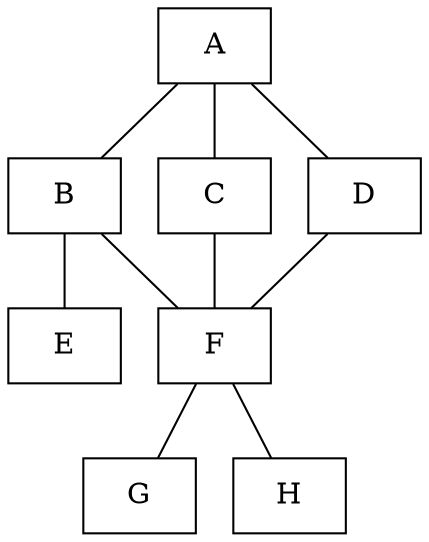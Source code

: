 graph {
    node [shape=box]
    A -- {B, C, D}
    B -- {E, F}
    C -- F
    D -- F
    F -- {G, H}
}
